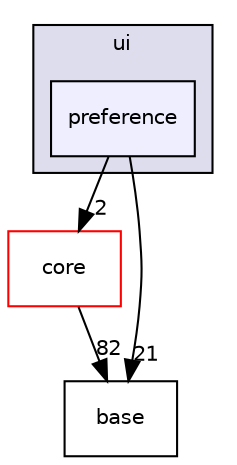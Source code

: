 digraph G {
  compound=true
  node [ fontsize="10", fontname="Helvetica"];
  edge [ labelfontsize="10", labelfontname="Helvetica"];
  subgraph clusterdir_8172b99120729303d882dab2771c72a0 {
    graph [ bgcolor="#ddddee", pencolor="black", label="ui" fontname="Helvetica", fontsize="10", URL="dir_8172b99120729303d882dab2771c72a0.html"]
  dir_4c52c91fd64ad0004c1fcefd2c84d042 [shape=box, label="preference", style="filled", fillcolor="#eeeeff", pencolor="black", URL="dir_4c52c91fd64ad0004c1fcefd2c84d042.html"];
  }
  dir_18e718a92f1e56f596f9b4a710826a5a [shape=box label="core" fillcolor="white" style="filled" color="red" URL="dir_18e718a92f1e56f596f9b4a710826a5a.html"];
  dir_96bebcbd622f6ba3e4502d519ed457a0 [shape=box label="base" URL="dir_96bebcbd622f6ba3e4502d519ed457a0.html"];
  dir_4c52c91fd64ad0004c1fcefd2c84d042->dir_18e718a92f1e56f596f9b4a710826a5a [headlabel="2", labeldistance=1.5 headhref="dir_000059_000019.html"];
  dir_4c52c91fd64ad0004c1fcefd2c84d042->dir_96bebcbd622f6ba3e4502d519ed457a0 [headlabel="21", labeldistance=1.5 headhref="dir_000059_000005.html"];
  dir_18e718a92f1e56f596f9b4a710826a5a->dir_96bebcbd622f6ba3e4502d519ed457a0 [headlabel="82", labeldistance=1.5 headhref="dir_000019_000005.html"];
}
